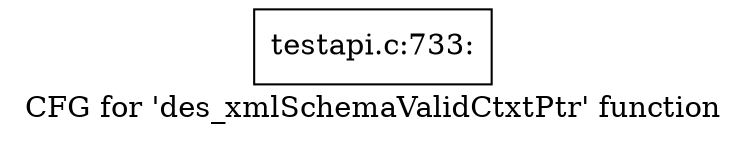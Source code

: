 digraph "CFG for 'des_xmlSchemaValidCtxtPtr' function" {
	label="CFG for 'des_xmlSchemaValidCtxtPtr' function";

	Node0x524f3b0 [shape=record,label="{testapi.c:733:}"];
}
